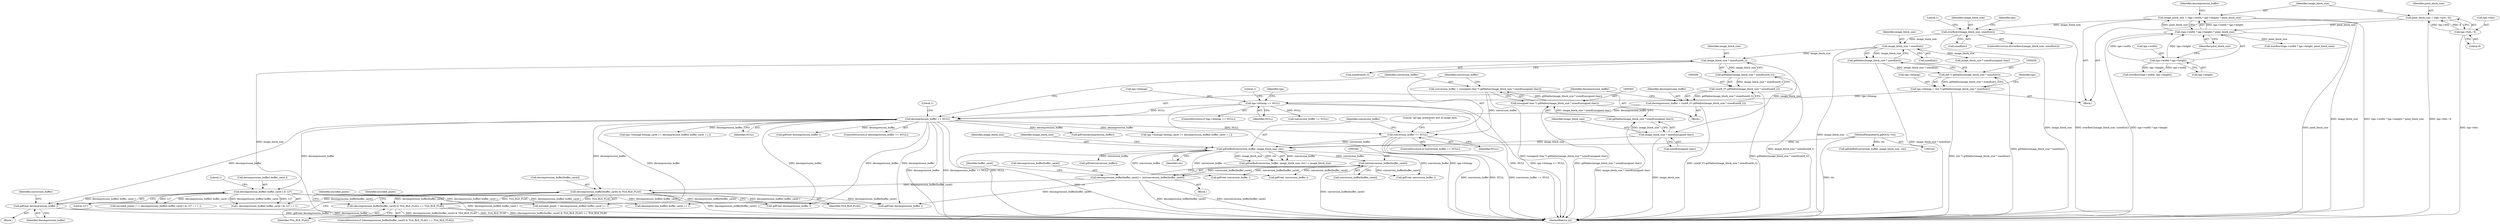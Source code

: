 digraph "0_libgd_3c2b605d72e8b080dace1d98a6e50b46c1d12186@pointer" {
"1000468" [label="(Call,gdFree( decompression_buffer ))"];
"1000293" [label="(Call,decompression_buffer == NULL)"];
"1000283" [label="(Call,decompression_buffer = (uint8_t*) gdMalloc(image_block_size * sizeof(uint8_t)))"];
"1000285" [label="(Call,(uint8_t*) gdMalloc(image_block_size * sizeof(uint8_t)))"];
"1000287" [label="(Call,gdMalloc(image_block_size * sizeof(uint8_t)))"];
"1000288" [label="(Call,image_block_size * sizeof(uint8_t))"];
"1000210" [label="(Call,image_block_size * sizeof(int))"];
"1000180" [label="(Call,overflow2(image_block_size, sizeof(int)))"];
"1000117" [label="(Call,image_block_size = (tga->width * tga->height) * pixel_block_size)"];
"1000119" [label="(Call,(tga->width * tga->height) * pixel_block_size)"];
"1000120" [label="(Call,tga->width * tga->height)"];
"1000109" [label="(Call,pixel_block_size = (tga->bits / 8))"];
"1000111" [label="(Call,tga->bits / 8)"];
"1000215" [label="(Call,tga->bitmap == NULL)"];
"1000203" [label="(Call,tga->bitmap = (int *) gdMalloc(image_block_size * sizeof(int)))"];
"1000207" [label="(Call,(int *) gdMalloc(image_block_size * sizeof(int)))"];
"1000209" [label="(Call,gdMalloc(image_block_size * sizeof(int)))"];
"1000365" [label="(Call,decompression_buffer[buffer_caret] & TGA_RLE_FLAG)"];
"1000344" [label="(Call,decompression_buffer[buffer_caret] = (int)conversion_buffer[buffer_caret])"];
"1000348" [label="(Call,(int)conversion_buffer[buffer_caret])"];
"1000323" [label="(Call,gdGetBuf(conversion_buffer, image_block_size, ctx))"];
"1000310" [label="(Call,conversion_buffer == NULL)"];
"1000300" [label="(Call,conversion_buffer = (unsigned char *) gdMalloc(image_block_size * sizeof(unsigned char)))"];
"1000302" [label="(Call,(unsigned char *) gdMalloc(image_block_size * sizeof(unsigned char)))"];
"1000304" [label="(Call,gdMalloc(image_block_size * sizeof(unsigned char)))"];
"1000305" [label="(Call,image_block_size * sizeof(unsigned char))"];
"1000105" [label="(MethodParameterIn,gdIOCtx *ctx)"];
"1000364" [label="(Call,(decompression_buffer[buffer_caret] & TGA_RLE_FLAG) == TGA_RLE_FLAG)"];
"1000375" [label="(Call,decompression_buffer[ buffer_caret ] & 127)"];
"1000212" [label="(Call,sizeof(int))"];
"1000209" [label="(Call,gdMalloc(image_block_size * sizeof(int)))"];
"1000115" [label="(Literal,8)"];
"1000331" [label="(Call,gdFree(decompression_buffer))"];
"1000329" [label="(Call,gdFree(conversion_buffer))"];
"1000225" [label="(Identifier,tga)"];
"1000326" [label="(Identifier,ctx)"];
"1000294" [label="(Identifier,decompression_buffer)"];
"1000310" [label="(Call,conversion_buffer == NULL)"];
"1000284" [label="(Identifier,decompression_buffer)"];
"1000375" [label="(Call,decompression_buffer[ buffer_caret ] & 127)"];
"1000105" [label="(MethodParameterIn,gdIOCtx *ctx)"];
"1000180" [label="(Call,overflow2(image_block_size, sizeof(int)))"];
"1000307" [label="(Call,sizeof(unsigned char))"];
"1000111" [label="(Call,tga->bits / 8)"];
"1000239" [label="(Call,conversion_buffer == NULL)"];
"1000121" [label="(Call,tga->width)"];
"1000366" [label="(Call,decompression_buffer[buffer_caret])"];
"1000210" [label="(Call,image_block_size * sizeof(int))"];
"1000348" [label="(Call,(int)conversion_buffer[buffer_caret])"];
"1000118" [label="(Identifier,image_block_size)"];
"1000204" [label="(Call,tga->bitmap)"];
"1000302" [label="(Call,(unsigned char *) gdMalloc(image_block_size * sizeof(unsigned char)))"];
"1000120" [label="(Call,tga->width * tga->height)"];
"1000117" [label="(Call,image_block_size = (tga->width * tga->height) * pixel_block_size)"];
"1000187" [label="(Literal,1)"];
"1000300" [label="(Call,conversion_buffer = (unsigned char *) gdMalloc(image_block_size * sizeof(unsigned char)))"];
"1000445" [label="(Identifier,encoded_pixels)"];
"1000248" [label="(Call,gdGetBuf(conversion_buffer, image_block_size, ctx))"];
"1000287" [label="(Call,gdMalloc(image_block_size * sizeof(uint8_t)))"];
"1000468" [label="(Call,gdFree( decompression_buffer ))"];
"1000309" [label="(ControlStructure,if (conversion_buffer == NULL))"];
"1000110" [label="(Identifier,pixel_block_size)"];
"1000215" [label="(Call,tga->bitmap == NULL)"];
"1000467" [label="(Block,)"];
"1000181" [label="(Identifier,image_block_size)"];
"1000214" [label="(ControlStructure,if (tga->bitmap == NULL))"];
"1000154" [label="(Call,overflow2(tga->width, tga->height))"];
"1000315" [label="(Literal,\"gd-tga: premature end of image data\n\")"];
"1000306" [label="(Identifier,image_block_size)"];
"1000428" [label="(Call,tga->bitmap[ bitmap_caret ] = decompression_buffer[ buffer_caret + j ])"];
"1000519" [label="(MethodReturn,int)"];
"1000343" [label="(Block,)"];
"1000376" [label="(Call,decompression_buffer[ buffer_caret ])"];
"1000112" [label="(Call,tga->bits)"];
"1000350" [label="(Call,conversion_buffer[buffer_caret])"];
"1000354" [label="(Identifier,buffer_caret)"];
"1000369" [label="(Identifier,TGA_RLE_FLAG)"];
"1000380" [label="(Literal,1)"];
"1000119" [label="(Call,(tga->width * tga->height) * pixel_block_size)"];
"1000323" [label="(Call,gdGetBuf(conversion_buffer, image_block_size, ctx))"];
"1000324" [label="(Identifier,conversion_buffer)"];
"1000234" [label="(Call,image_block_size * sizeof(unsigned char))"];
"1000211" [label="(Identifier,image_block_size)"];
"1000345" [label="(Call,decompression_buffer[buffer_caret])"];
"1000379" [label="(Literal,127)"];
"1000288" [label="(Call,image_block_size * sizeof(uint8_t))"];
"1000290" [label="(Call,sizeof(uint8_t))"];
"1000514" [label="(Call,gdFree( conversion_buffer ))"];
"1000344" [label="(Call,decompression_buffer[buffer_caret] = (int)conversion_buffer[buffer_caret])"];
"1000372" [label="(Call,encoded_pixels = ( ( decompression_buffer[ buffer_caret ] & 127 ) + 1 ))"];
"1000322" [label="(Call,gdGetBuf(conversion_buffer, image_block_size, ctx) != image_block_size)"];
"1000498" [label="(Call,tga->bitmap[ bitmap_caret ] = decompression_buffer[ buffer_caret + j ])"];
"1000312" [label="(Identifier,NULL)"];
"1000444" [label="(Call,encoded_pixels = decompression_buffer[ buffer_caret ] + 1)"];
"1000203" [label="(Call,tga->bitmap = (int *) gdMalloc(image_block_size * sizeof(int)))"];
"1000192" [label="(Identifier,tga)"];
"1000471" [label="(Identifier,conversion_buffer)"];
"1000124" [label="(Call,tga->height)"];
"1000216" [label="(Call,tga->bitmap)"];
"1000295" [label="(Identifier,NULL)"];
"1000316" [label="(Call,gdFree( decompression_buffer ))"];
"1000217" [label="(Identifier,tga)"];
"1000327" [label="(Identifier,image_block_size)"];
"1000325" [label="(Identifier,image_block_size)"];
"1000512" [label="(Call,gdFree( decompression_buffer ))"];
"1000304" [label="(Call,gdMalloc(image_block_size * sizeof(unsigned char)))"];
"1000373" [label="(Identifier,encoded_pixels)"];
"1000446" [label="(Call,decompression_buffer[ buffer_caret ] + 1)"];
"1000283" [label="(Call,decompression_buffer = (uint8_t*) gdMalloc(image_block_size * sizeof(uint8_t)))"];
"1000374" [label="(Call,( decompression_buffer[ buffer_caret ] & 127 ) + 1)"];
"1000301" [label="(Identifier,conversion_buffer)"];
"1000293" [label="(Call,decompression_buffer == NULL)"];
"1000365" [label="(Call,decompression_buffer[buffer_caret] & TGA_RLE_FLAG)"];
"1000400" [label="(Call,gdFree( conversion_buffer ))"];
"1000311" [label="(Identifier,conversion_buffer)"];
"1000285" [label="(Call,(uint8_t*) gdMalloc(image_block_size * sizeof(uint8_t)))"];
"1000127" [label="(Identifier,pixel_block_size)"];
"1000469" [label="(Identifier,decompression_buffer)"];
"1000370" [label="(Identifier,TGA_RLE_FLAG)"];
"1000299" [label="(Literal,1)"];
"1000182" [label="(Call,sizeof(int))"];
"1000130" [label="(Identifier,decompression_buffer)"];
"1000166" [label="(Call,overflow2(tga->width * tga->height, pixel_block_size))"];
"1000179" [label="(ControlStructure,if(overflow2(image_block_size, sizeof(int))))"];
"1000289" [label="(Identifier,image_block_size)"];
"1000470" [label="(Call,gdFree( conversion_buffer ))"];
"1000107" [label="(Block,)"];
"1000207" [label="(Call,(int *) gdMalloc(image_block_size * sizeof(int)))"];
"1000227" [label="(Block,)"];
"1000219" [label="(Identifier,NULL)"];
"1000292" [label="(ControlStructure,if (decompression_buffer == NULL))"];
"1000364" [label="(Call,(decompression_buffer[buffer_caret] & TGA_RLE_FLAG) == TGA_RLE_FLAG)"];
"1000109" [label="(Call,pixel_block_size = (tga->bits / 8))"];
"1000398" [label="(Call,gdFree( decompression_buffer ))"];
"1000305" [label="(Call,image_block_size * sizeof(unsigned char))"];
"1000363" [label="(ControlStructure,if ((decompression_buffer[buffer_caret] & TGA_RLE_FLAG) == TGA_RLE_FLAG))"];
"1000222" [label="(Literal,1)"];
"1000468" -> "1000467"  [label="AST: "];
"1000468" -> "1000469"  [label="CFG: "];
"1000469" -> "1000468"  [label="AST: "];
"1000471" -> "1000468"  [label="CFG: "];
"1000468" -> "1000519"  [label="DDG: gdFree( decompression_buffer )"];
"1000468" -> "1000519"  [label="DDG: decompression_buffer"];
"1000293" -> "1000468"  [label="DDG: decompression_buffer"];
"1000365" -> "1000468"  [label="DDG: decompression_buffer[buffer_caret]"];
"1000375" -> "1000468"  [label="DDG: decompression_buffer[ buffer_caret ]"];
"1000293" -> "1000292"  [label="AST: "];
"1000293" -> "1000295"  [label="CFG: "];
"1000294" -> "1000293"  [label="AST: "];
"1000295" -> "1000293"  [label="AST: "];
"1000299" -> "1000293"  [label="CFG: "];
"1000301" -> "1000293"  [label="CFG: "];
"1000293" -> "1000519"  [label="DDG: decompression_buffer"];
"1000293" -> "1000519"  [label="DDG: decompression_buffer == NULL"];
"1000293" -> "1000519"  [label="DDG: NULL"];
"1000283" -> "1000293"  [label="DDG: decompression_buffer"];
"1000215" -> "1000293"  [label="DDG: NULL"];
"1000293" -> "1000310"  [label="DDG: NULL"];
"1000293" -> "1000316"  [label="DDG: decompression_buffer"];
"1000293" -> "1000331"  [label="DDG: decompression_buffer"];
"1000293" -> "1000365"  [label="DDG: decompression_buffer"];
"1000293" -> "1000375"  [label="DDG: decompression_buffer"];
"1000293" -> "1000398"  [label="DDG: decompression_buffer"];
"1000293" -> "1000428"  [label="DDG: decompression_buffer"];
"1000293" -> "1000444"  [label="DDG: decompression_buffer"];
"1000293" -> "1000446"  [label="DDG: decompression_buffer"];
"1000293" -> "1000498"  [label="DDG: decompression_buffer"];
"1000293" -> "1000512"  [label="DDG: decompression_buffer"];
"1000283" -> "1000227"  [label="AST: "];
"1000283" -> "1000285"  [label="CFG: "];
"1000284" -> "1000283"  [label="AST: "];
"1000285" -> "1000283"  [label="AST: "];
"1000294" -> "1000283"  [label="CFG: "];
"1000283" -> "1000519"  [label="DDG: (uint8_t*) gdMalloc(image_block_size * sizeof(uint8_t))"];
"1000285" -> "1000283"  [label="DDG: gdMalloc(image_block_size * sizeof(uint8_t))"];
"1000285" -> "1000287"  [label="CFG: "];
"1000286" -> "1000285"  [label="AST: "];
"1000287" -> "1000285"  [label="AST: "];
"1000285" -> "1000519"  [label="DDG: gdMalloc(image_block_size * sizeof(uint8_t))"];
"1000287" -> "1000285"  [label="DDG: image_block_size * sizeof(uint8_t)"];
"1000287" -> "1000288"  [label="CFG: "];
"1000288" -> "1000287"  [label="AST: "];
"1000287" -> "1000519"  [label="DDG: image_block_size * sizeof(uint8_t)"];
"1000288" -> "1000287"  [label="DDG: image_block_size"];
"1000288" -> "1000290"  [label="CFG: "];
"1000289" -> "1000288"  [label="AST: "];
"1000290" -> "1000288"  [label="AST: "];
"1000288" -> "1000519"  [label="DDG: image_block_size"];
"1000210" -> "1000288"  [label="DDG: image_block_size"];
"1000288" -> "1000305"  [label="DDG: image_block_size"];
"1000210" -> "1000209"  [label="AST: "];
"1000210" -> "1000212"  [label="CFG: "];
"1000211" -> "1000210"  [label="AST: "];
"1000212" -> "1000210"  [label="AST: "];
"1000209" -> "1000210"  [label="CFG: "];
"1000210" -> "1000519"  [label="DDG: image_block_size"];
"1000210" -> "1000209"  [label="DDG: image_block_size"];
"1000180" -> "1000210"  [label="DDG: image_block_size"];
"1000210" -> "1000234"  [label="DDG: image_block_size"];
"1000180" -> "1000179"  [label="AST: "];
"1000180" -> "1000182"  [label="CFG: "];
"1000181" -> "1000180"  [label="AST: "];
"1000182" -> "1000180"  [label="AST: "];
"1000187" -> "1000180"  [label="CFG: "];
"1000192" -> "1000180"  [label="CFG: "];
"1000180" -> "1000519"  [label="DDG: image_block_size"];
"1000180" -> "1000519"  [label="DDG: overflow2(image_block_size, sizeof(int))"];
"1000117" -> "1000180"  [label="DDG: image_block_size"];
"1000117" -> "1000107"  [label="AST: "];
"1000117" -> "1000119"  [label="CFG: "];
"1000118" -> "1000117"  [label="AST: "];
"1000119" -> "1000117"  [label="AST: "];
"1000130" -> "1000117"  [label="CFG: "];
"1000117" -> "1000519"  [label="DDG: image_block_size"];
"1000117" -> "1000519"  [label="DDG: (tga->width * tga->height) * pixel_block_size"];
"1000119" -> "1000117"  [label="DDG: tga->width * tga->height"];
"1000119" -> "1000117"  [label="DDG: pixel_block_size"];
"1000119" -> "1000127"  [label="CFG: "];
"1000120" -> "1000119"  [label="AST: "];
"1000127" -> "1000119"  [label="AST: "];
"1000119" -> "1000519"  [label="DDG: pixel_block_size"];
"1000119" -> "1000519"  [label="DDG: tga->width * tga->height"];
"1000120" -> "1000119"  [label="DDG: tga->width"];
"1000120" -> "1000119"  [label="DDG: tga->height"];
"1000109" -> "1000119"  [label="DDG: pixel_block_size"];
"1000119" -> "1000166"  [label="DDG: pixel_block_size"];
"1000120" -> "1000124"  [label="CFG: "];
"1000121" -> "1000120"  [label="AST: "];
"1000124" -> "1000120"  [label="AST: "];
"1000127" -> "1000120"  [label="CFG: "];
"1000120" -> "1000154"  [label="DDG: tga->width"];
"1000120" -> "1000154"  [label="DDG: tga->height"];
"1000109" -> "1000107"  [label="AST: "];
"1000109" -> "1000111"  [label="CFG: "];
"1000110" -> "1000109"  [label="AST: "];
"1000111" -> "1000109"  [label="AST: "];
"1000118" -> "1000109"  [label="CFG: "];
"1000109" -> "1000519"  [label="DDG: tga->bits / 8"];
"1000111" -> "1000109"  [label="DDG: tga->bits"];
"1000111" -> "1000109"  [label="DDG: 8"];
"1000111" -> "1000115"  [label="CFG: "];
"1000112" -> "1000111"  [label="AST: "];
"1000115" -> "1000111"  [label="AST: "];
"1000111" -> "1000519"  [label="DDG: tga->bits"];
"1000215" -> "1000214"  [label="AST: "];
"1000215" -> "1000219"  [label="CFG: "];
"1000216" -> "1000215"  [label="AST: "];
"1000219" -> "1000215"  [label="AST: "];
"1000222" -> "1000215"  [label="CFG: "];
"1000225" -> "1000215"  [label="CFG: "];
"1000215" -> "1000519"  [label="DDG: tga->bitmap"];
"1000215" -> "1000519"  [label="DDG: NULL"];
"1000215" -> "1000519"  [label="DDG: tga->bitmap == NULL"];
"1000203" -> "1000215"  [label="DDG: tga->bitmap"];
"1000215" -> "1000239"  [label="DDG: NULL"];
"1000203" -> "1000107"  [label="AST: "];
"1000203" -> "1000207"  [label="CFG: "];
"1000204" -> "1000203"  [label="AST: "];
"1000207" -> "1000203"  [label="AST: "];
"1000217" -> "1000203"  [label="CFG: "];
"1000203" -> "1000519"  [label="DDG: (int *) gdMalloc(image_block_size * sizeof(int))"];
"1000207" -> "1000203"  [label="DDG: gdMalloc(image_block_size * sizeof(int))"];
"1000207" -> "1000209"  [label="CFG: "];
"1000208" -> "1000207"  [label="AST: "];
"1000209" -> "1000207"  [label="AST: "];
"1000207" -> "1000519"  [label="DDG: gdMalloc(image_block_size * sizeof(int))"];
"1000209" -> "1000207"  [label="DDG: image_block_size * sizeof(int)"];
"1000209" -> "1000519"  [label="DDG: image_block_size * sizeof(int)"];
"1000365" -> "1000364"  [label="AST: "];
"1000365" -> "1000369"  [label="CFG: "];
"1000366" -> "1000365"  [label="AST: "];
"1000369" -> "1000365"  [label="AST: "];
"1000370" -> "1000365"  [label="CFG: "];
"1000365" -> "1000519"  [label="DDG: decompression_buffer[buffer_caret]"];
"1000365" -> "1000364"  [label="DDG: decompression_buffer[buffer_caret]"];
"1000365" -> "1000364"  [label="DDG: TGA_RLE_FLAG"];
"1000344" -> "1000365"  [label="DDG: decompression_buffer[buffer_caret]"];
"1000364" -> "1000365"  [label="DDG: TGA_RLE_FLAG"];
"1000365" -> "1000398"  [label="DDG: decompression_buffer[buffer_caret]"];
"1000365" -> "1000512"  [label="DDG: decompression_buffer[buffer_caret]"];
"1000344" -> "1000343"  [label="AST: "];
"1000344" -> "1000348"  [label="CFG: "];
"1000345" -> "1000344"  [label="AST: "];
"1000348" -> "1000344"  [label="AST: "];
"1000354" -> "1000344"  [label="CFG: "];
"1000344" -> "1000519"  [label="DDG: (int)conversion_buffer[buffer_caret]"];
"1000344" -> "1000519"  [label="DDG: decompression_buffer[buffer_caret]"];
"1000348" -> "1000344"  [label="DDG: conversion_buffer[buffer_caret]"];
"1000344" -> "1000512"  [label="DDG: decompression_buffer[buffer_caret]"];
"1000348" -> "1000350"  [label="CFG: "];
"1000349" -> "1000348"  [label="AST: "];
"1000350" -> "1000348"  [label="AST: "];
"1000348" -> "1000519"  [label="DDG: conversion_buffer[buffer_caret]"];
"1000323" -> "1000348"  [label="DDG: conversion_buffer"];
"1000348" -> "1000400"  [label="DDG: conversion_buffer[buffer_caret]"];
"1000348" -> "1000470"  [label="DDG: conversion_buffer[buffer_caret]"];
"1000348" -> "1000514"  [label="DDG: conversion_buffer[buffer_caret]"];
"1000323" -> "1000322"  [label="AST: "];
"1000323" -> "1000326"  [label="CFG: "];
"1000324" -> "1000323"  [label="AST: "];
"1000325" -> "1000323"  [label="AST: "];
"1000326" -> "1000323"  [label="AST: "];
"1000327" -> "1000323"  [label="CFG: "];
"1000323" -> "1000519"  [label="DDG: ctx"];
"1000323" -> "1000322"  [label="DDG: conversion_buffer"];
"1000323" -> "1000322"  [label="DDG: image_block_size"];
"1000323" -> "1000322"  [label="DDG: ctx"];
"1000310" -> "1000323"  [label="DDG: conversion_buffer"];
"1000305" -> "1000323"  [label="DDG: image_block_size"];
"1000105" -> "1000323"  [label="DDG: ctx"];
"1000323" -> "1000329"  [label="DDG: conversion_buffer"];
"1000323" -> "1000400"  [label="DDG: conversion_buffer"];
"1000323" -> "1000470"  [label="DDG: conversion_buffer"];
"1000323" -> "1000514"  [label="DDG: conversion_buffer"];
"1000310" -> "1000309"  [label="AST: "];
"1000310" -> "1000312"  [label="CFG: "];
"1000311" -> "1000310"  [label="AST: "];
"1000312" -> "1000310"  [label="AST: "];
"1000315" -> "1000310"  [label="CFG: "];
"1000324" -> "1000310"  [label="CFG: "];
"1000310" -> "1000519"  [label="DDG: conversion_buffer == NULL"];
"1000310" -> "1000519"  [label="DDG: NULL"];
"1000310" -> "1000519"  [label="DDG: conversion_buffer"];
"1000300" -> "1000310"  [label="DDG: conversion_buffer"];
"1000300" -> "1000227"  [label="AST: "];
"1000300" -> "1000302"  [label="CFG: "];
"1000301" -> "1000300"  [label="AST: "];
"1000302" -> "1000300"  [label="AST: "];
"1000311" -> "1000300"  [label="CFG: "];
"1000300" -> "1000519"  [label="DDG: (unsigned char *) gdMalloc(image_block_size * sizeof(unsigned char))"];
"1000302" -> "1000300"  [label="DDG: gdMalloc(image_block_size * sizeof(unsigned char))"];
"1000302" -> "1000304"  [label="CFG: "];
"1000303" -> "1000302"  [label="AST: "];
"1000304" -> "1000302"  [label="AST: "];
"1000302" -> "1000519"  [label="DDG: gdMalloc(image_block_size * sizeof(unsigned char))"];
"1000304" -> "1000302"  [label="DDG: image_block_size * sizeof(unsigned char)"];
"1000304" -> "1000305"  [label="CFG: "];
"1000305" -> "1000304"  [label="AST: "];
"1000304" -> "1000519"  [label="DDG: image_block_size * sizeof(unsigned char)"];
"1000305" -> "1000304"  [label="DDG: image_block_size"];
"1000305" -> "1000307"  [label="CFG: "];
"1000306" -> "1000305"  [label="AST: "];
"1000307" -> "1000305"  [label="AST: "];
"1000305" -> "1000519"  [label="DDG: image_block_size"];
"1000105" -> "1000104"  [label="AST: "];
"1000105" -> "1000519"  [label="DDG: ctx"];
"1000105" -> "1000248"  [label="DDG: ctx"];
"1000364" -> "1000363"  [label="AST: "];
"1000364" -> "1000370"  [label="CFG: "];
"1000370" -> "1000364"  [label="AST: "];
"1000373" -> "1000364"  [label="CFG: "];
"1000445" -> "1000364"  [label="CFG: "];
"1000364" -> "1000519"  [label="DDG: decompression_buffer[buffer_caret] & TGA_RLE_FLAG"];
"1000364" -> "1000519"  [label="DDG: TGA_RLE_FLAG"];
"1000364" -> "1000519"  [label="DDG: (decompression_buffer[buffer_caret] & TGA_RLE_FLAG) == TGA_RLE_FLAG"];
"1000375" -> "1000374"  [label="AST: "];
"1000375" -> "1000379"  [label="CFG: "];
"1000376" -> "1000375"  [label="AST: "];
"1000379" -> "1000375"  [label="AST: "];
"1000380" -> "1000375"  [label="CFG: "];
"1000375" -> "1000519"  [label="DDG: decompression_buffer[ buffer_caret ]"];
"1000375" -> "1000372"  [label="DDG: decompression_buffer[ buffer_caret ]"];
"1000375" -> "1000372"  [label="DDG: 127"];
"1000375" -> "1000374"  [label="DDG: decompression_buffer[ buffer_caret ]"];
"1000375" -> "1000374"  [label="DDG: 127"];
"1000375" -> "1000398"  [label="DDG: decompression_buffer[ buffer_caret ]"];
"1000375" -> "1000444"  [label="DDG: decompression_buffer[ buffer_caret ]"];
"1000375" -> "1000446"  [label="DDG: decompression_buffer[ buffer_caret ]"];
"1000375" -> "1000512"  [label="DDG: decompression_buffer[ buffer_caret ]"];
}
